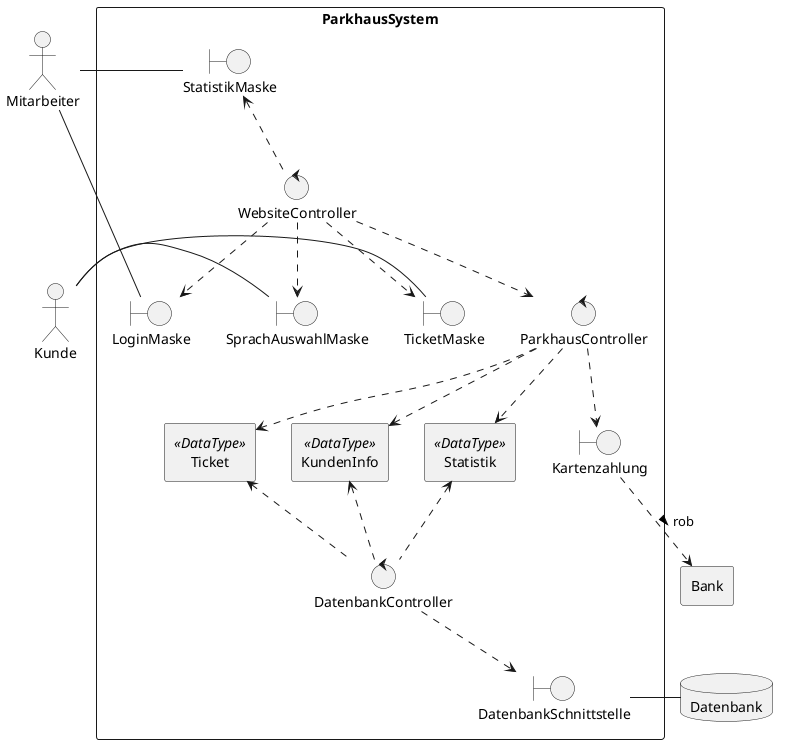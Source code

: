 @startuml

actor Kunde
actor Mitarbeiter
rectangle Bank
database Datenbank

rectangle ParkhausSystem {

  agent Ticket <<DataType>>
  agent KundenInfo <<DataType>>
  agent Statistik <<DataType>>

  boundary TicketMaske
  boundary SprachAuswahlMaske
  boundary DatenbankSchnittstelle
  boundary Kartenzahlung
  boundary LoginMaske
  boundary StatistikMaske


  control ParkhausController
  control DatenbankController
  control WebsiteController

  LoginMaske -left- Mitarbeiter
  StatistikMaske -left- Mitarbeiter

  SprachAuswahlMaske -left- Kunde

  TicketMaske -left- Kunde



  Datenbank  -left- DatenbankSchnittstelle


  ParkhausController ..> KundenInfo
  KundenInfo <.. DatenbankController
  ParkhausController ..> Ticket
  Ticket <.. DatenbankController
  Statistik <.. DatenbankController
  ParkhausController ..> Statistik


  ParkhausController ..> Kartenzahlung
  Kartenzahlung ..> Bank: "rob >"
  WebsiteController ..> ParkhausController
  DatenbankController ..> DatenbankSchnittstelle


  WebsiteController ..> LoginMaske
  WebsiteController ..>SprachAuswahlMaske
  WebsiteController ..> TicketMaske
  StatistikMaske <.. WebsiteController
}
@enduml
